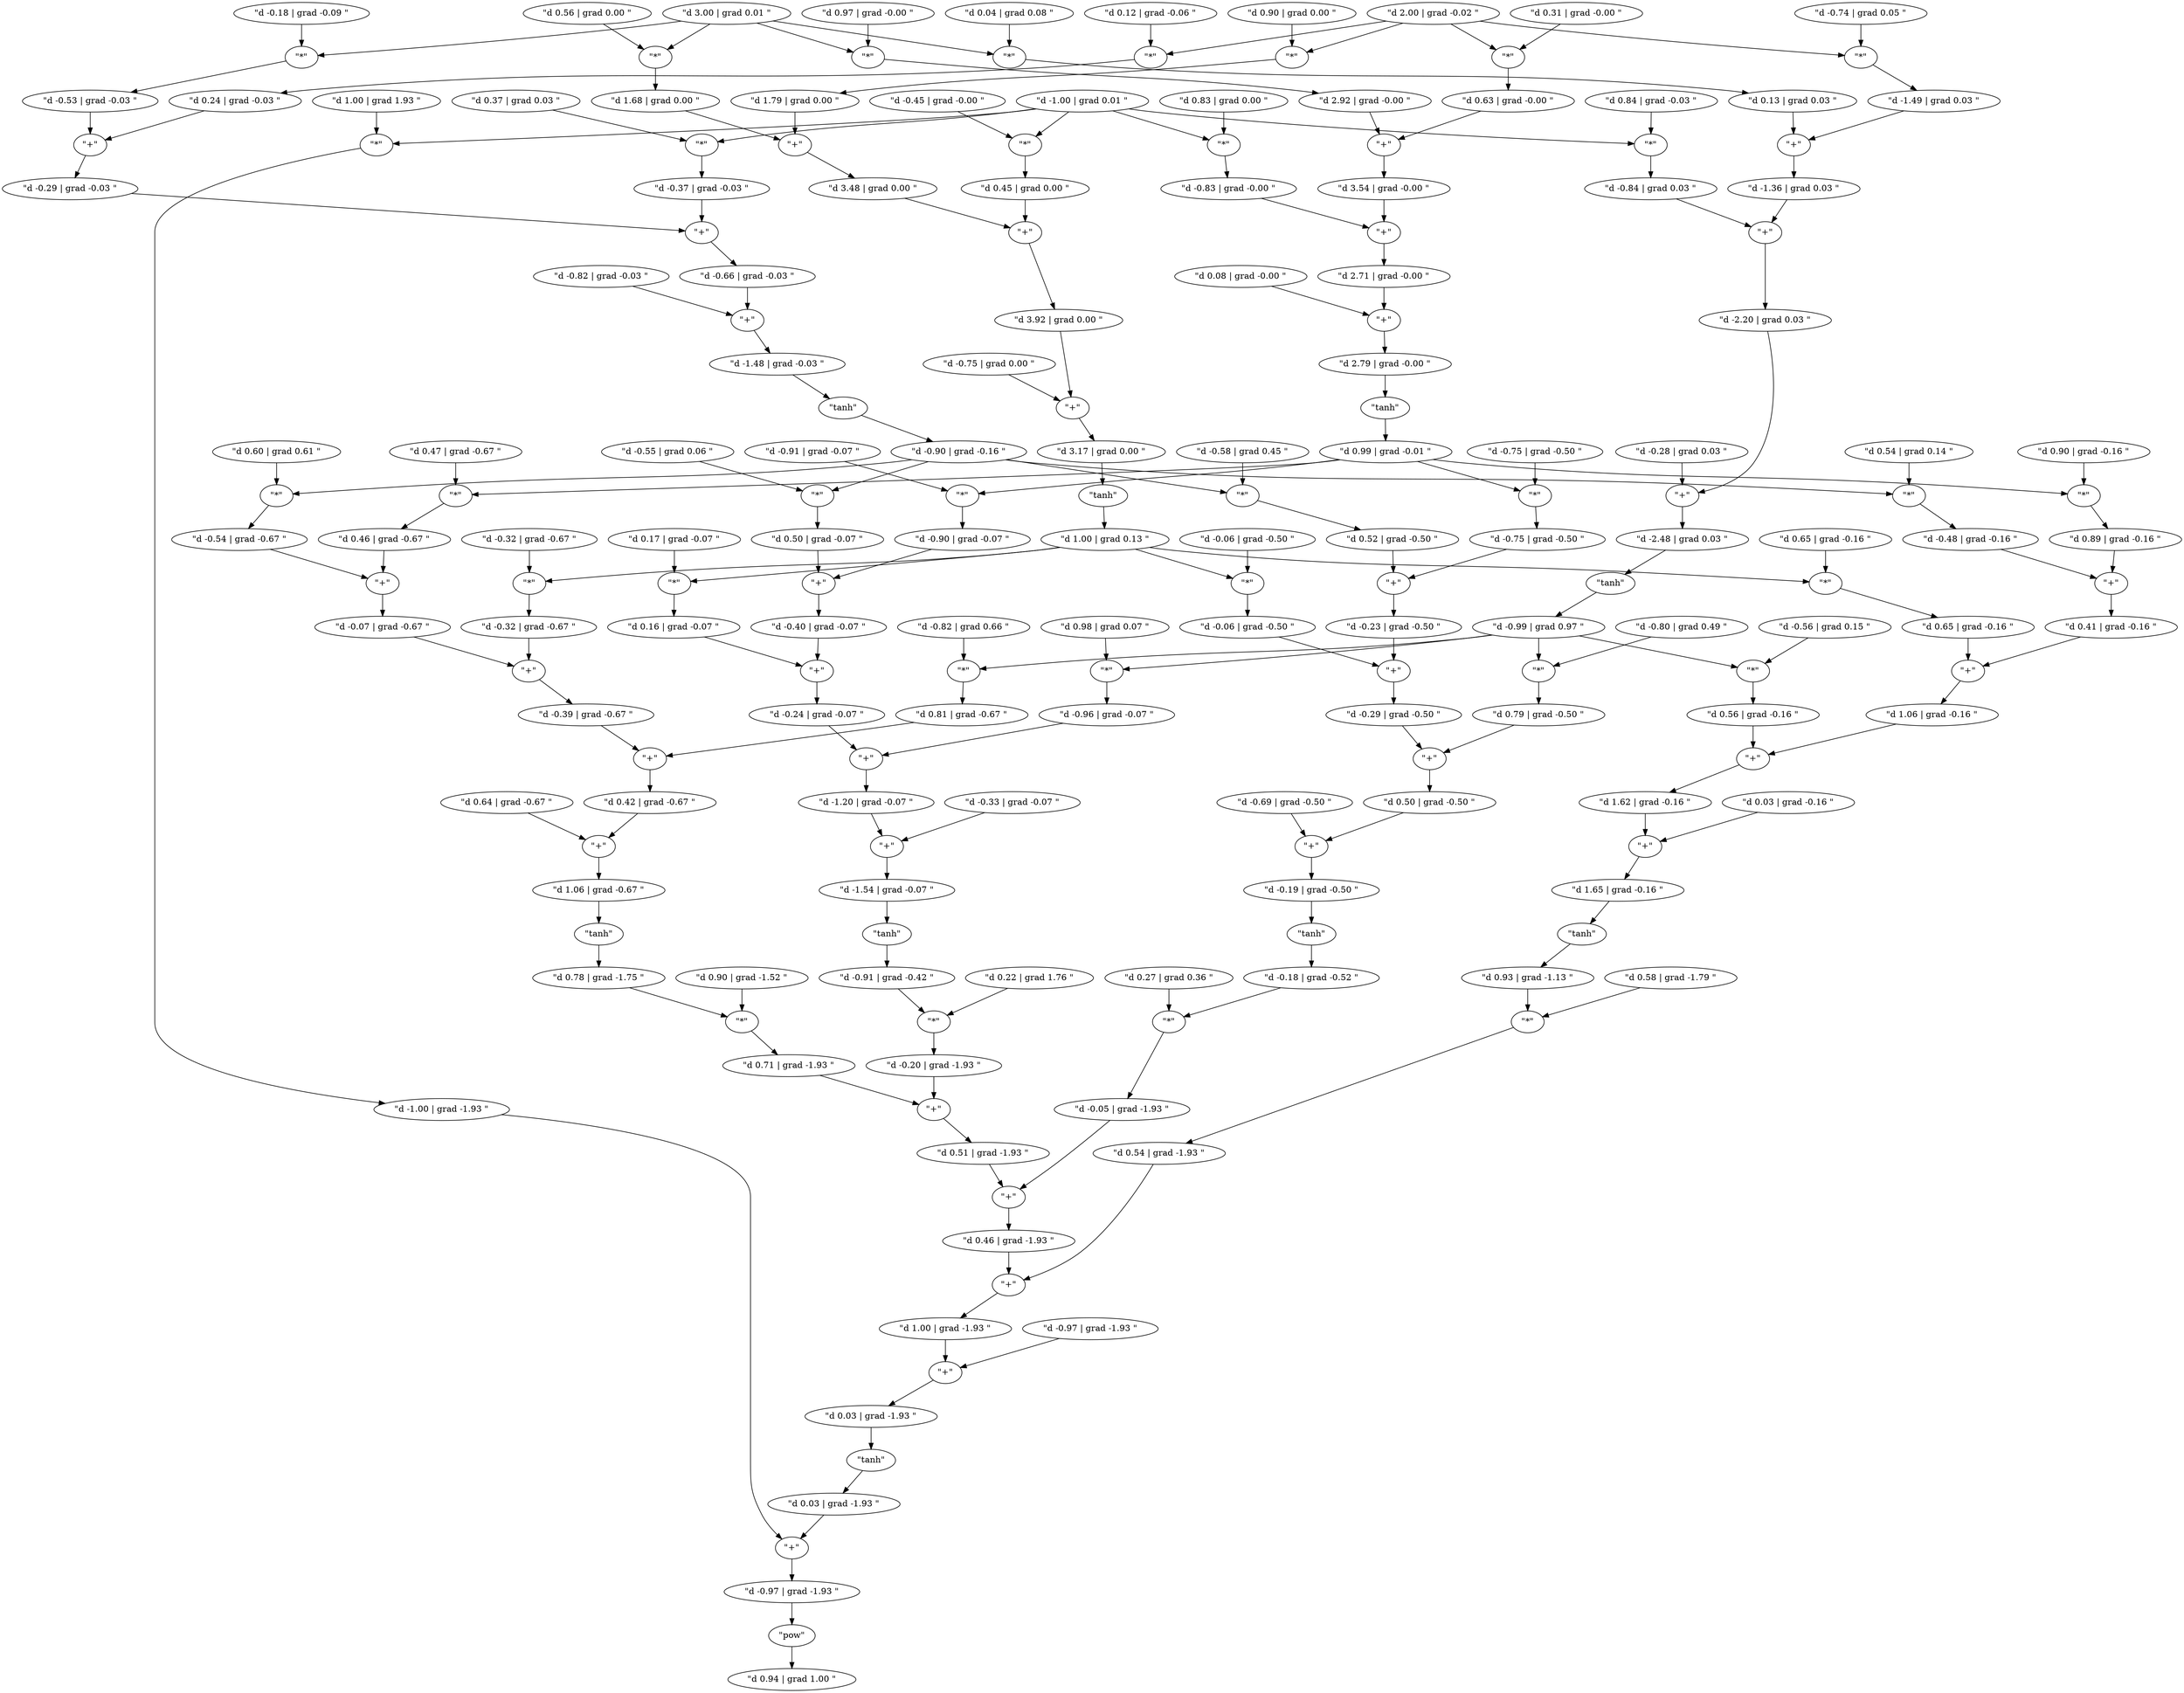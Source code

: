 digraph {
    0 [ label = "\"d 0.54 | grad 0.14 \"" ]
    1 [ label = "\"d 0.45 | grad 0.00 \"" ]
    2 [ label = "\"*\"" ]
    3 [ label = "\"d 0.50 | grad -0.50 \"" ]
    4 [ label = "\"+\"" ]
    5 [ label = "\"d 0.27 | grad 0.36 \"" ]
    6 [ label = "\"d 0.47 | grad -0.67 \"" ]
    7 [ label = "\"d -0.58 | grad 0.45 \"" ]
    8 [ label = "\"d 1.00 | grad -1.93 \"" ]
    9 [ label = "\"+\"" ]
    10 [ label = "\"d 0.94 | grad 1.00 \"" ]
    11 [ label = "\"pow\"" ]
    12 [ label = "\"d -0.74 | grad 0.05 \"" ]
    13 [ label = "\"d 0.13 | grad 0.03 \"" ]
    14 [ label = "\"*\"" ]
    15 [ label = "\"d 0.58 | grad -1.79 \"" ]
    16 [ label = "\"d 0.16 | grad -0.07 \"" ]
    17 [ label = "\"*\"" ]
    18 [ label = "\"d -0.48 | grad -0.16 \"" ]
    19 [ label = "\"*\"" ]
    20 [ label = "\"d 2.79 | grad -0.00 \"" ]
    21 [ label = "\"+\"" ]
    22 [ label = "\"d 0.90 | grad 0.00 \"" ]
    23 [ label = "\"d 0.51 | grad -1.93 \"" ]
    24 [ label = "\"+\"" ]
    25 [ label = "\"d 1.00 | grad 0.13 \"" ]
    26 [ label = "\"tanh\"" ]
    27 [ label = "\"d 0.63 | grad -0.00 \"" ]
    28 [ label = "\"*\"" ]
    29 [ label = "\"d -0.83 | grad -0.00 \"" ]
    30 [ label = "\"*\"" ]
    31 [ label = "\"d 1.06 | grad -0.16 \"" ]
    32 [ label = "\"+\"" ]
    33 [ label = "\"d -0.99 | grad 0.97 \"" ]
    34 [ label = "\"tanh\"" ]
    35 [ label = "\"d -0.53 | grad -0.03 \"" ]
    36 [ label = "\"*\"" ]
    37 [ label = "\"d -2.20 | grad 0.03 \"" ]
    38 [ label = "\"+\"" ]
    39 [ label = "\"d 0.81 | grad -0.67 \"" ]
    40 [ label = "\"*\"" ]
    41 [ label = "\"d 0.22 | grad 1.76 \"" ]
    42 [ label = "\"d 0.79 | grad -0.50 \"" ]
    43 [ label = "\"*\"" ]
    44 [ label = "\"d 0.83 | grad 0.00 \"" ]
    45 [ label = "\"d -0.75 | grad -0.50 \"" ]
    46 [ label = "\"*\"" ]
    47 [ label = "\"d -0.97 | grad -1.93 \"" ]
    48 [ label = "\"+\"" ]
    49 [ label = "\"d 0.17 | grad -0.07 \"" ]
    50 [ label = "\"d 0.31 | grad -0.00 \"" ]
    51 [ label = "\"d -0.40 | grad -0.07 \"" ]
    52 [ label = "\"+\"" ]
    53 [ label = "\"d -0.18 | grad -0.09 \"" ]
    54 [ label = "\"d 0.03 | grad -1.93 \"" ]
    55 [ label = "\"tanh\"" ]
    56 [ label = "\"d -0.07 | grad -0.67 \"" ]
    57 [ label = "\"+\"" ]
    58 [ label = "\"d 0.89 | grad -0.16 \"" ]
    59 [ label = "\"*\"" ]
    60 [ label = "\"d -0.75 | grad -0.50 \"" ]
    61 [ label = "\"d 0.71 | grad -1.93 \"" ]
    62 [ label = "\"*\"" ]
    63 [ label = "\"d -1.54 | grad -0.07 \"" ]
    64 [ label = "\"+\"" ]
    65 [ label = "\"d -0.45 | grad -0.00 \"" ]
    66 [ label = "\"d 0.24 | grad -0.03 \"" ]
    67 [ label = "\"*\"" ]
    68 [ label = "\"d 1.06 | grad -0.67 \"" ]
    69 [ label = "\"+\"" ]
    70 [ label = "\"d -0.33 | grad -0.07 \"" ]
    71 [ label = "\"d 0.03 | grad -1.93 \"" ]
    72 [ label = "\"+\"" ]
    73 [ label = "\"d -0.66 | grad -0.03 \"" ]
    74 [ label = "\"+\"" ]
    75 [ label = "\"d -0.56 | grad 0.15 \"" ]
    76 [ label = "\"d -1.00 | grad -1.93 \"" ]
    77 [ label = "\"*\"" ]
    78 [ label = "\"d 0.60 | grad 0.61 \"" ]
    79 [ label = "\"d -0.18 | grad -0.52 \"" ]
    80 [ label = "\"tanh\"" ]
    81 [ label = "\"d -0.06 | grad -0.50 \"" ]
    82 [ label = "\"*\"" ]
    83 [ label = "\"d 0.90 | grad -1.52 \"" ]
    84 [ label = "\"d -0.19 | grad -0.50 \"" ]
    85 [ label = "\"+\"" ]
    86 [ label = "\"d 3.48 | grad 0.00 \"" ]
    87 [ label = "\"+\"" ]
    88 [ label = "\"d 0.46 | grad -0.67 \"" ]
    89 [ label = "\"*\"" ]
    90 [ label = "\"d 0.42 | grad -0.67 \"" ]
    91 [ label = "\"+\"" ]
    92 [ label = "\"d -0.90 | grad -0.16 \"" ]
    93 [ label = "\"tanh\"" ]
    94 [ label = "\"d 0.65 | grad -0.16 \"" ]
    95 [ label = "\"d -0.69 | grad -0.50 \"" ]
    96 [ label = "\"d -1.20 | grad -0.07 \"" ]
    97 [ label = "\"+\"" ]
    98 [ label = "\"d 0.03 | grad -0.16 \"" ]
    99 [ label = "\"d -0.29 | grad -0.50 \"" ]
    100 [ label = "\"+\"" ]
    101 [ label = "\"d 0.65 | grad -0.16 \"" ]
    102 [ label = "\"*\"" ]
    103 [ label = "\"d 1.65 | grad -0.16 \"" ]
    104 [ label = "\"+\"" ]
    105 [ label = "\"d -1.36 | grad 0.03 \"" ]
    106 [ label = "\"+\"" ]
    107 [ label = "\"d 0.08 | grad -0.00 \"" ]
    108 [ label = "\"d 0.46 | grad -1.93 \"" ]
    109 [ label = "\"+\"" ]
    110 [ label = "\"d 0.54 | grad -1.93 \"" ]
    111 [ label = "\"*\"" ]
    112 [ label = "\"d 2.92 | grad -0.00 \"" ]
    113 [ label = "\"*\"" ]
    114 [ label = "\"d 0.12 | grad -0.06 \"" ]
    115 [ label = "\"d -0.32 | grad -0.67 \"" ]
    116 [ label = "\"d -0.91 | grad -0.42 \"" ]
    117 [ label = "\"tanh\"" ]
    118 [ label = "\"d -0.75 | grad 0.00 \"" ]
    119 [ label = "\"d 1.79 | grad 0.00 \"" ]
    120 [ label = "\"*\"" ]
    121 [ label = "\"d -0.23 | grad -0.50 \"" ]
    122 [ label = "\"+\"" ]
    123 [ label = "\"d 3.92 | grad 0.00 \"" ]
    124 [ label = "\"+\"" ]
    125 [ label = "\"d 0.04 | grad 0.08 \"" ]
    126 [ label = "\"d -0.28 | grad 0.03 \"" ]
    127 [ label = "\"d -1.00 | grad 0.01 \"" ]
    128 [ label = "\"d 0.56 | grad -0.16 \"" ]
    129 [ label = "\"*\"" ]
    130 [ label = "\"d 2.71 | grad -0.00 \"" ]
    131 [ label = "\"+\"" ]
    132 [ label = "\"d -0.80 | grad 0.49 \"" ]
    133 [ label = "\"d 3.17 | grad 0.00 \"" ]
    134 [ label = "\"+\"" ]
    135 [ label = "\"d 1.62 | grad -0.16 \"" ]
    136 [ label = "\"+\"" ]
    137 [ label = "\"d 0.97 | grad -0.00 \"" ]
    138 [ label = "\"d -0.24 | grad -0.07 \"" ]
    139 [ label = "\"+\"" ]
    140 [ label = "\"d 0.56 | grad 0.00 \"" ]
    141 [ label = "\"d -0.20 | grad -1.93 \"" ]
    142 [ label = "\"*\"" ]
    143 [ label = "\"d -0.39 | grad -0.67 \"" ]
    144 [ label = "\"+\"" ]
    145 [ label = "\"d 0.64 | grad -0.67 \"" ]
    146 [ label = "\"d 0.52 | grad -0.50 \"" ]
    147 [ label = "\"*\"" ]
    148 [ label = "\"d -1.49 | grad 0.03 \"" ]
    149 [ label = "\"*\"" ]
    150 [ label = "\"d -0.84 | grad 0.03 \"" ]
    151 [ label = "\"*\"" ]
    152 [ label = "\"d 0.41 | grad -0.16 \"" ]
    153 [ label = "\"+\"" ]
    154 [ label = "\"d 1.00 | grad 1.93 \"" ]
    155 [ label = "\"d 0.90 | grad -0.16 \"" ]
    156 [ label = "\"d -0.82 | grad 0.66 \"" ]
    157 [ label = "\"d 3.54 | grad -0.00 \"" ]
    158 [ label = "\"+\"" ]
    159 [ label = "\"d 0.98 | grad 0.07 \"" ]
    160 [ label = "\"d 1.68 | grad 0.00 \"" ]
    161 [ label = "\"*\"" ]
    162 [ label = "\"d -0.82 | grad -0.03 \"" ]
    163 [ label = "\"d -0.06 | grad -0.50 \"" ]
    164 [ label = "\"d -0.90 | grad -0.07 \"" ]
    165 [ label = "\"*\"" ]
    166 [ label = "\"d -0.05 | grad -1.93 \"" ]
    167 [ label = "\"*\"" ]
    168 [ label = "\"d 3.00 | grad 0.01 \"" ]
    169 [ label = "\"d -0.37 | grad -0.03 \"" ]
    170 [ label = "\"*\"" ]
    171 [ label = "\"d -1.48 | grad -0.03 \"" ]
    172 [ label = "\"+\"" ]
    173 [ label = "\"d 0.78 | grad -1.75 \"" ]
    174 [ label = "\"tanh\"" ]
    175 [ label = "\"d 2.00 | grad -0.02 \"" ]
    176 [ label = "\"d 0.50 | grad -0.07 \"" ]
    177 [ label = "\"*\"" ]
    178 [ label = "\"d -0.91 | grad -0.07 \"" ]
    179 [ label = "\"d 0.37 | grad 0.03 \"" ]
    180 [ label = "\"d -2.48 | grad 0.03 \"" ]
    181 [ label = "\"+\"" ]
    182 [ label = "\"d -0.54 | grad -0.67 \"" ]
    183 [ label = "\"*\"" ]
    184 [ label = "\"d 0.99 | grad -0.01 \"" ]
    185 [ label = "\"tanh\"" ]
    186 [ label = "\"d -0.96 | grad -0.07 \"" ]
    187 [ label = "\"*\"" ]
    188 [ label = "\"d -0.32 | grad -0.67 \"" ]
    189 [ label = "\"*\"" ]
    190 [ label = "\"d 0.93 | grad -1.13 \"" ]
    191 [ label = "\"tanh\"" ]
    192 [ label = "\"d -0.29 | grad -0.03 \"" ]
    193 [ label = "\"+\"" ]
    194 [ label = "\"d -0.97 | grad -1.93 \"" ]
    195 [ label = "\"d 0.84 | grad -0.03 \"" ]
    196 [ label = "\"d -0.55 | grad 0.06 \"" ]
    2 -> 1 [ ]
    4 -> 3 [ ]
    9 -> 8 [ ]
    11 -> 10 [ ]
    14 -> 13 [ ]
    17 -> 16 [ ]
    19 -> 18 [ ]
    21 -> 20 [ ]
    24 -> 23 [ ]
    26 -> 25 [ ]
    28 -> 27 [ ]
    30 -> 29 [ ]
    32 -> 31 [ ]
    34 -> 33 [ ]
    36 -> 35 [ ]
    38 -> 37 [ ]
    40 -> 39 [ ]
    43 -> 42 [ ]
    46 -> 45 [ ]
    48 -> 47 [ ]
    52 -> 51 [ ]
    55 -> 54 [ ]
    57 -> 56 [ ]
    59 -> 58 [ ]
    62 -> 61 [ ]
    64 -> 63 [ ]
    67 -> 66 [ ]
    69 -> 68 [ ]
    72 -> 71 [ ]
    74 -> 73 [ ]
    77 -> 76 [ ]
    80 -> 79 [ ]
    82 -> 81 [ ]
    85 -> 84 [ ]
    87 -> 86 [ ]
    89 -> 88 [ ]
    91 -> 90 [ ]
    93 -> 92 [ ]
    97 -> 96 [ ]
    100 -> 99 [ ]
    102 -> 101 [ ]
    104 -> 103 [ ]
    106 -> 105 [ ]
    109 -> 108 [ ]
    111 -> 110 [ ]
    113 -> 112 [ ]
    117 -> 116 [ ]
    120 -> 119 [ ]
    122 -> 121 [ ]
    124 -> 123 [ ]
    129 -> 128 [ ]
    131 -> 130 [ ]
    134 -> 133 [ ]
    136 -> 135 [ ]
    139 -> 138 [ ]
    142 -> 141 [ ]
    144 -> 143 [ ]
    147 -> 146 [ ]
    149 -> 148 [ ]
    151 -> 150 [ ]
    153 -> 152 [ ]
    158 -> 157 [ ]
    161 -> 160 [ ]
    165 -> 164 [ ]
    167 -> 166 [ ]
    170 -> 169 [ ]
    172 -> 171 [ ]
    174 -> 173 [ ]
    177 -> 176 [ ]
    181 -> 180 [ ]
    183 -> 182 [ ]
    185 -> 184 [ ]
    187 -> 186 [ ]
    189 -> 188 [ ]
    191 -> 190 [ ]
    193 -> 192 [ ]
    65 -> 2 [ ]
    53 -> 36 [ ]
    156 -> 40 [ ]
    60 -> 46 [ ]
    154 -> 77 [ ]
    141 -> 24 [ ]
    37 -> 181 [ ]
    86 -> 124 [ ]
    0 -> 19 [ ]
    184 -> 46 [ ]
    47 -> 11 [ ]
    6 -> 89 [ ]
    39 -> 91 [ ]
    175 -> 67 [ ]
    50 -> 28 [ ]
    54 -> 48 [ ]
    135 -> 104 [ ]
    92 -> 177 [ ]
    16 -> 139 [ ]
    56 -> 144 [ ]
    166 -> 109 [ ]
    49 -> 17 [ ]
    27 -> 158 [ ]
    51 -> 139 [ ]
    5 -> 167 [ ]
    92 -> 19 [ ]
    99 -> 4 [ ]
    25 -> 17 [ ]
    121 -> 100 [ ]
    71 -> 55 [ ]
    148 -> 106 [ ]
    107 -> 21 [ ]
    18 -> 153 [ ]
    127 -> 77 [ ]
    78 -> 183 [ ]
    195 -> 151 [ ]
    105 -> 38 [ ]
    108 -> 9 [ ]
    140 -> 161 [ ]
    58 -> 153 [ ]
    31 -> 136 [ ]
    157 -> 131 [ ]
    114 -> 67 [ ]
    126 -> 181 [ ]
    186 -> 97 [ ]
    146 -> 122 [ ]
    128 -> 136 [ ]
    130 -> 21 [ ]
    137 -> 113 [ ]
    42 -> 4 [ ]
    94 -> 102 [ ]
    84 -> 80 [ ]
    33 -> 43 [ ]
    41 -> 142 [ ]
    164 -> 52 [ ]
    25 -> 189 [ ]
    68 -> 174 [ ]
    145 -> 69 [ ]
    101 -> 32 [ ]
    75 -> 129 [ ]
    168 -> 36 [ ]
    175 -> 120 [ ]
    178 -> 165 [ ]
    179 -> 170 [ ]
    118 -> 134 [ ]
    127 -> 2 [ ]
    61 -> 24 [ ]
    92 -> 147 [ ]
    103 -> 191 [ ]
    171 -> 93 [ ]
    184 -> 59 [ ]
    33 -> 40 [ ]
    81 -> 100 [ ]
    79 -> 167 [ ]
    132 -> 43 [ ]
    25 -> 82 [ ]
    168 -> 113 [ ]
    63 -> 117 [ ]
    138 -> 97 [ ]
    127 -> 170 [ ]
    20 -> 185 [ ]
    110 -> 9 [ ]
    25 -> 102 [ ]
    23 -> 109 [ ]
    33 -> 129 [ ]
    98 -> 104 [ ]
    184 -> 89 [ ]
    83 -> 62 [ ]
    168 -> 161 [ ]
    125 -> 14 [ ]
    66 -> 193 [ ]
    45 -> 122 [ ]
    169 -> 74 [ ]
    70 -> 64 [ ]
    143 -> 91 [ ]
    88 -> 57 [ ]
    3 -> 85 [ ]
    123 -> 134 [ ]
    127 -> 151 [ ]
    115 -> 189 [ ]
    182 -> 57 [ ]
    155 -> 59 [ ]
    33 -> 187 [ ]
    92 -> 183 [ ]
    44 -> 30 [ ]
    180 -> 34 [ ]
    150 -> 38 [ ]
    175 -> 149 [ ]
    73 -> 172 [ ]
    112 -> 158 [ ]
    159 -> 187 [ ]
    116 -> 142 [ ]
    190 -> 111 [ ]
    15 -> 111 [ ]
    196 -> 177 [ ]
    13 -> 106 [ ]
    119 -> 87 [ ]
    162 -> 172 [ ]
    192 -> 74 [ ]
    160 -> 87 [ ]
    176 -> 52 [ ]
    173 -> 62 [ ]
    133 -> 26 [ ]
    152 -> 32 [ ]
    184 -> 165 [ ]
    175 -> 28 [ ]
    96 -> 64 [ ]
    188 -> 144 [ ]
    76 -> 48 [ ]
    163 -> 82 [ ]
    8 -> 72 [ ]
    127 -> 30 [ ]
    12 -> 149 [ ]
    7 -> 147 [ ]
    29 -> 131 [ ]
    1 -> 124 [ ]
    90 -> 69 [ ]
    168 -> 14 [ ]
    95 -> 85 [ ]
    22 -> 120 [ ]
    35 -> 193 [ ]
    194 -> 72 [ ]
}

